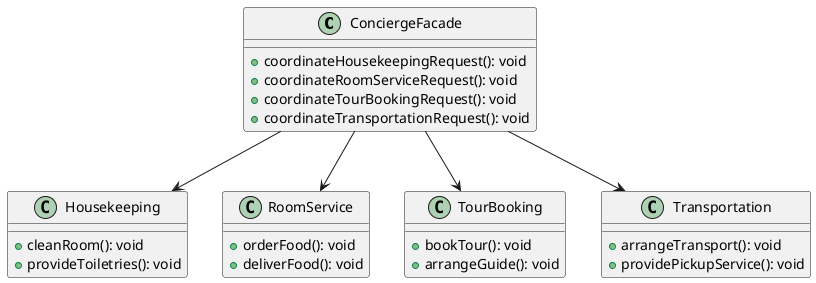 @startuml

class ConciergeFacade {
    + coordinateHousekeepingRequest(): void
    + coordinateRoomServiceRequest(): void
    + coordinateTourBookingRequest(): void
    + coordinateTransportationRequest(): void
}

class Housekeeping {
    + cleanRoom(): void
    + provideToiletries(): void
}

class RoomService {
    + orderFood(): void
    + deliverFood(): void
}

class TourBooking {
    + bookTour(): void
    + arrangeGuide(): void
}

class Transportation {
    + arrangeTransport(): void
    + providePickupService(): void
}

ConciergeFacade --> Housekeeping
ConciergeFacade --> RoomService
ConciergeFacade --> TourBooking
ConciergeFacade --> Transportation

@enduml
